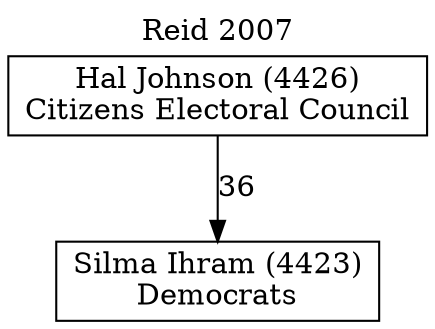 // House preference flow
digraph "Silma Ihram (4423)_Reid_2007" {
	graph [label="Reid 2007" labelloc=t mclimit=10]
	node [shape=box]
	"Silma Ihram (4423)" [label="Silma Ihram (4423)
Democrats"]
	"Hal Johnson (4426)" [label="Hal Johnson (4426)
Citizens Electoral Council"]
	"Hal Johnson (4426)" -> "Silma Ihram (4423)" [label=36]
}
